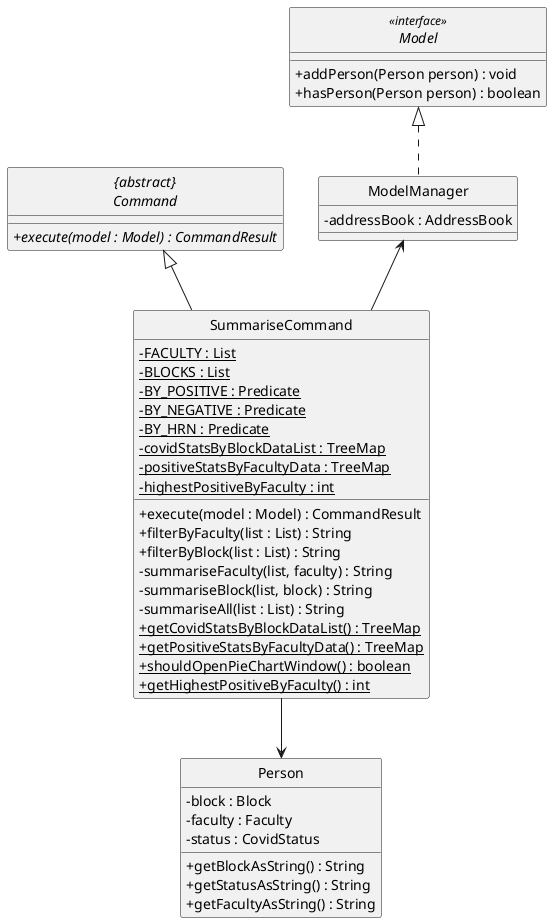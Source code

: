 @startuml
skinparam backgroundColor #ffffff
skinparam classAttributeIconSize 0
hide circle

abstract class "{abstract}\nCommand" {
    + {abstract} execute(model : Model) : CommandResult
}

interface Model <<interface>> {
    + addPerson(Person person) : void
    + hasPerson(Person person) : boolean
}

class ModelManager implements Model{
    -addressBook : AddressBook
}

class Person {
    /' Fields '/
     -block : Block
     -faculty : Faculty
     -status : CovidStatus

    /' Methods '/
    + getBlockAsString() : String
    + getStatusAsString() : String
    + getFacultyAsString() : String
}

class SummariseCommand {
    /' Fields '/
    - {static} FACULTY : List
    - {static} BLOCKS : List
    - {static} BY_POSITIVE : Predicate
    - {static} BY_NEGATIVE : Predicate
    - {static} BY_HRN : Predicate
    - {static} covidStatsByBlockDataList : TreeMap
    - {static} positiveStatsByFacultyData : TreeMap
    - {static} highestPositiveByFaculty : int

    /' Methods '/
    + execute(model : Model) : CommandResult
    + filterByFaculty(list : List) : String
    + filterByBlock(list : List) : String
    - summariseFaculty(list, faculty) : String
    - summariseBlock(list, block) : String
    - summariseAll(list : List) : String
    + {static} getCovidStatsByBlockDataList() : TreeMap
    + {static} getPositiveStatsByFacultyData() : TreeMap
    + {static} shouldOpenPieChartWindow() : boolean
    + {static} getHighestPositiveByFaculty() : int
}

ModelManager <-- SummariseCommand
"{abstract}\nCommand" <|-- SummariseCommand
SummariseCommand --> Person
@enduml